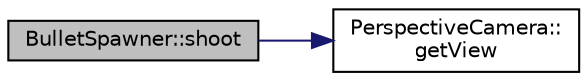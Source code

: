 digraph "BulletSpawner::shoot"
{
  edge [fontname="Helvetica",fontsize="10",labelfontname="Helvetica",labelfontsize="10"];
  node [fontname="Helvetica",fontsize="10",shape=record];
  rankdir="LR";
  Node1 [label="BulletSpawner::shoot",height=0.2,width=0.4,color="black", fillcolor="grey75", style="filled", fontcolor="black"];
  Node1 -> Node2 [color="midnightblue",fontsize="10",style="solid",fontname="Helvetica"];
  Node2 [label="PerspectiveCamera::\lgetView",height=0.2,width=0.4,color="black", fillcolor="white", style="filled",URL="$class_perspective_camera.html#aa178b372867ae7fa837d83ed506f1f36"];
}
